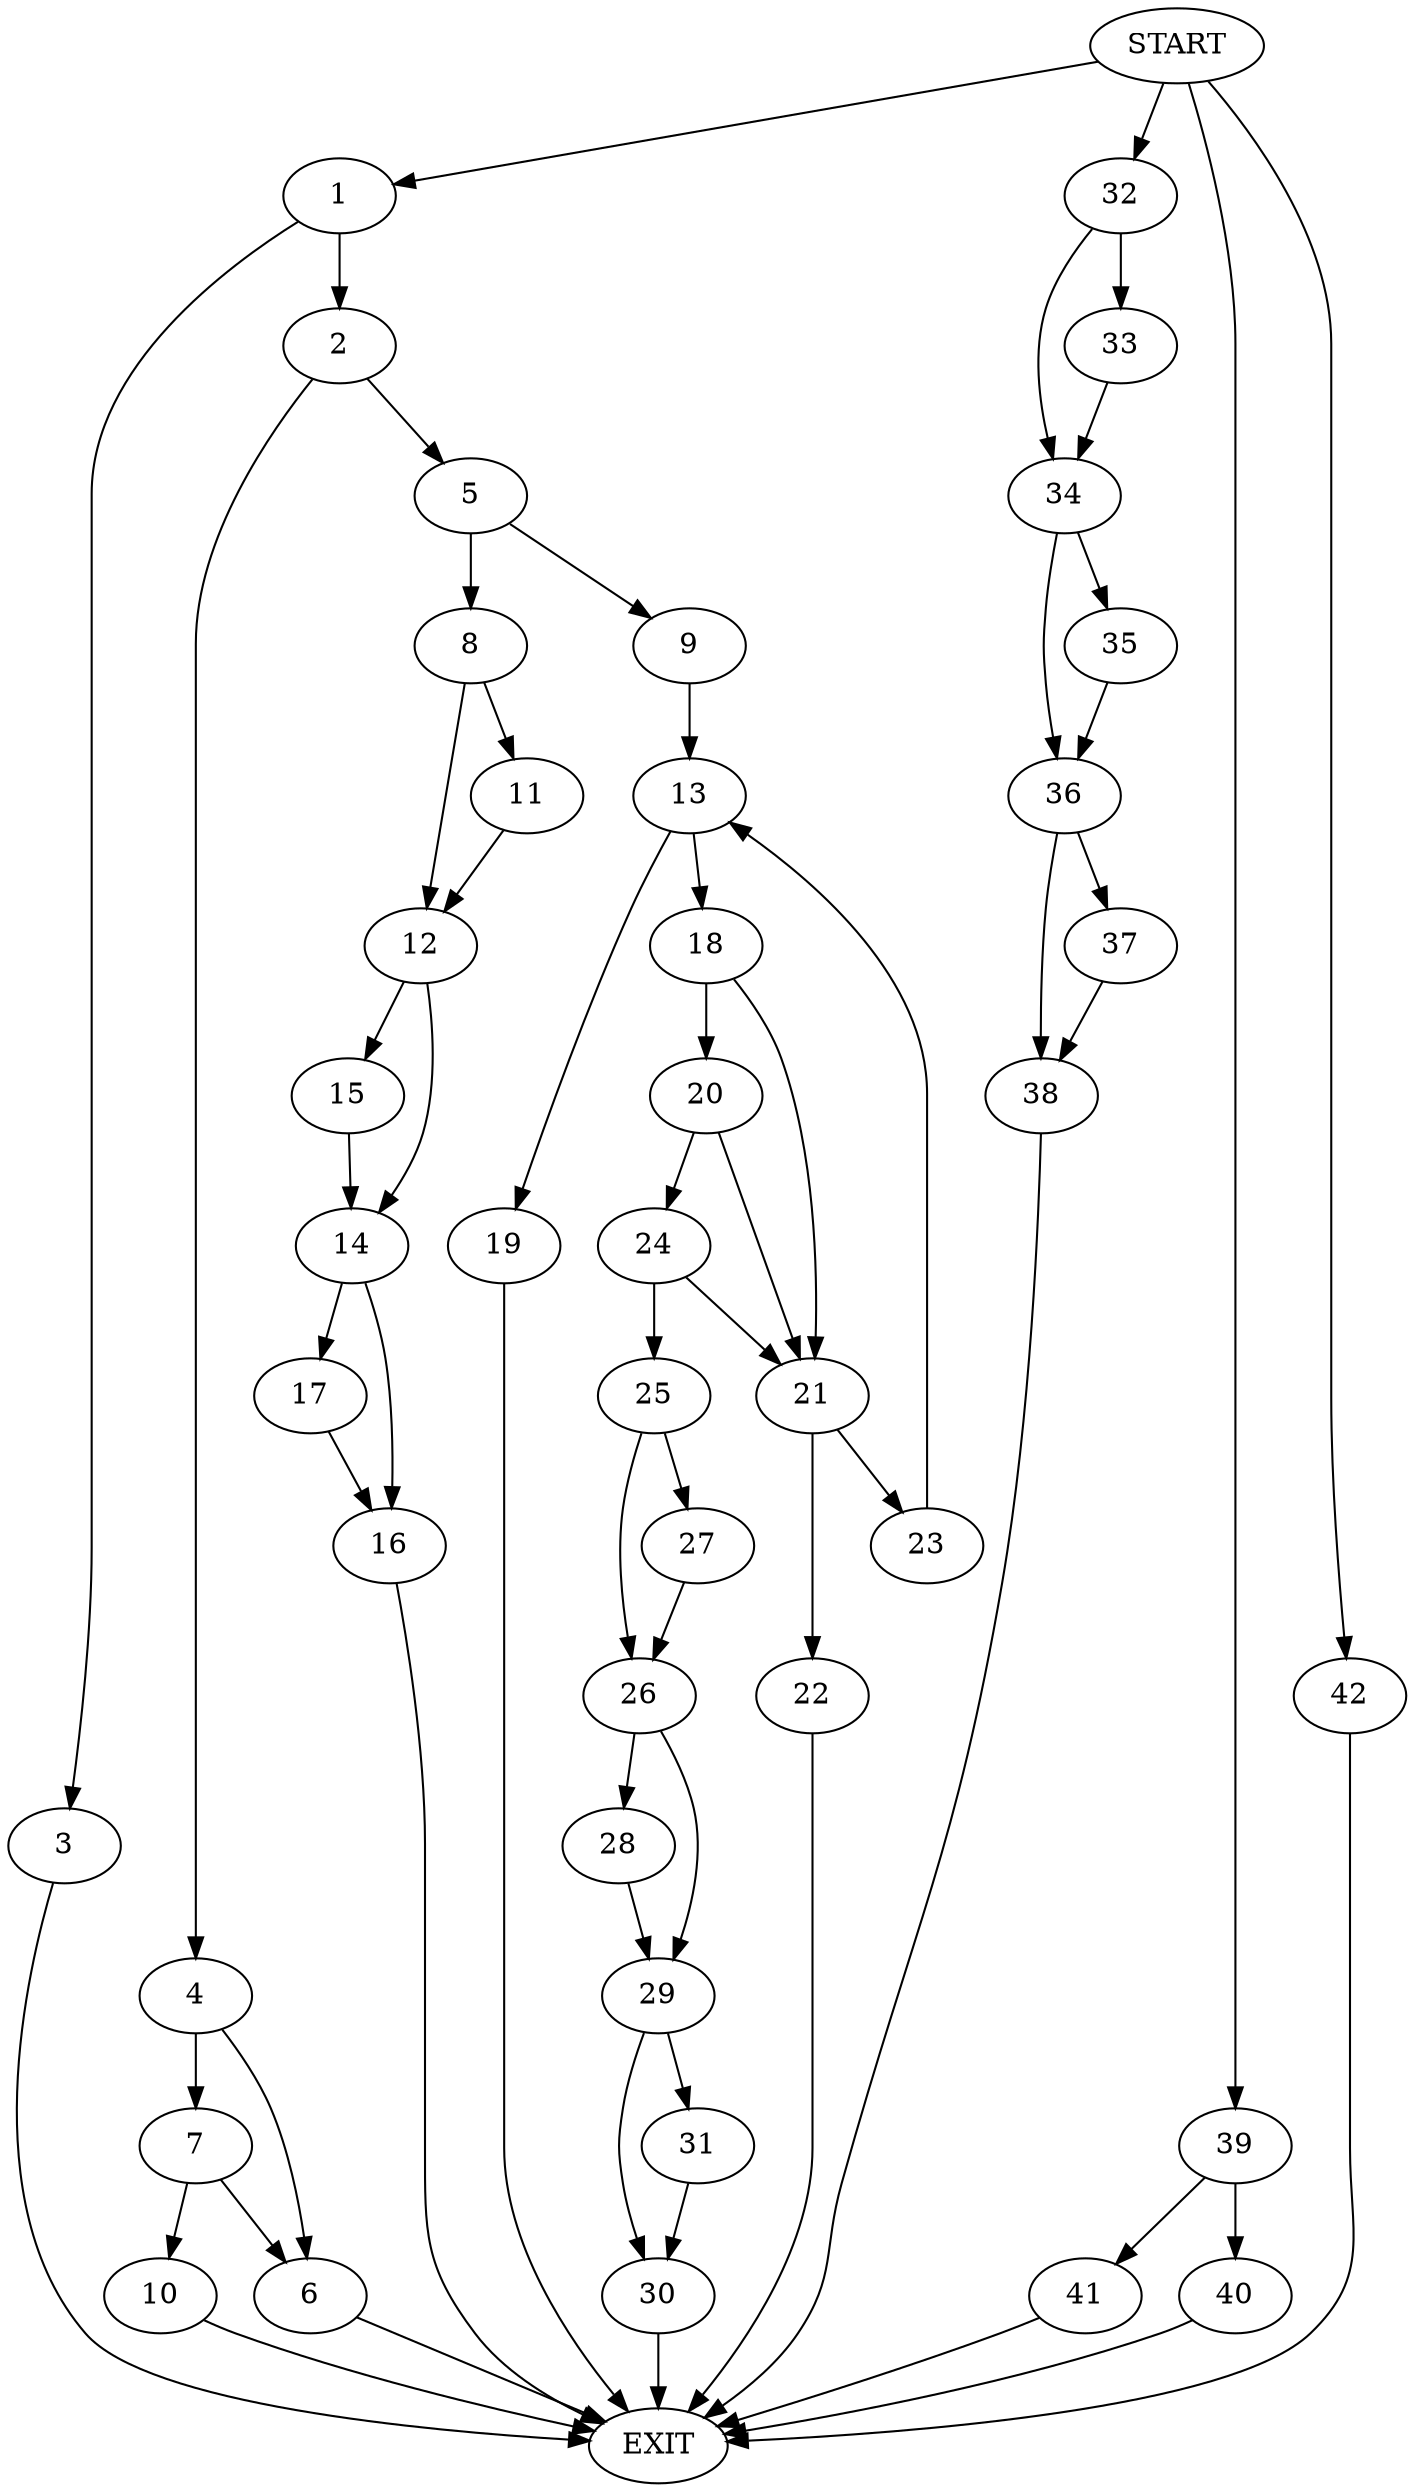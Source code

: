 digraph {
0 [label="START"]
43 [label="EXIT"]
0 -> 1
1 -> 2
1 -> 3
2 -> 4
2 -> 5
3 -> 43
4 -> 6
4 -> 7
5 -> 8
5 -> 9
7 -> 6
7 -> 10
6 -> 43
10 -> 43
8 -> 11
8 -> 12
9 -> 13
12 -> 14
12 -> 15
11 -> 12
14 -> 16
14 -> 17
15 -> 14
16 -> 43
17 -> 16
13 -> 18
13 -> 19
18 -> 20
18 -> 21
19 -> 43
21 -> 22
21 -> 23
20 -> 24
20 -> 21
24 -> 25
24 -> 21
25 -> 26
25 -> 27
26 -> 28
26 -> 29
27 -> 26
29 -> 30
29 -> 31
28 -> 29
30 -> 43
31 -> 30
22 -> 43
23 -> 13
0 -> 32
32 -> 33
32 -> 34
33 -> 34
34 -> 35
34 -> 36
35 -> 36
36 -> 37
36 -> 38
37 -> 38
38 -> 43
0 -> 39
39 -> 40
39 -> 41
40 -> 43
41 -> 43
0 -> 42
42 -> 43
}
